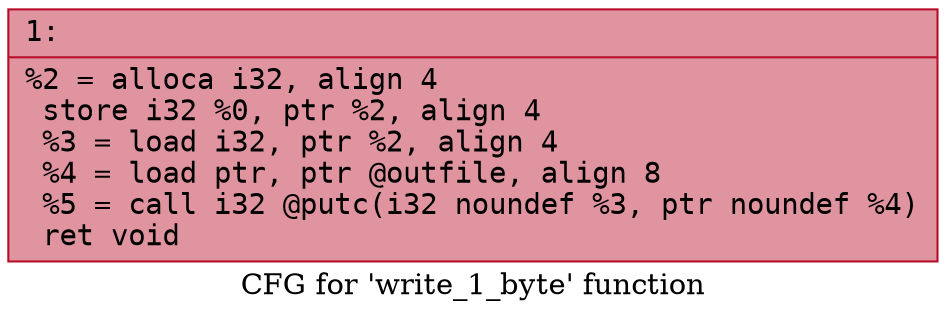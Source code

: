 digraph "CFG for 'write_1_byte' function" {
	label="CFG for 'write_1_byte' function";

	Node0x60000226c5f0 [shape=record,color="#b70d28ff", style=filled, fillcolor="#b70d2870" fontname="Courier",label="{1:\l|  %2 = alloca i32, align 4\l  store i32 %0, ptr %2, align 4\l  %3 = load i32, ptr %2, align 4\l  %4 = load ptr, ptr @outfile, align 8\l  %5 = call i32 @putc(i32 noundef %3, ptr noundef %4)\l  ret void\l}"];
}
